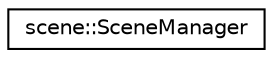 digraph "クラス階層図"
{
 // LATEX_PDF_SIZE
  edge [fontname="Helvetica",fontsize="10",labelfontname="Helvetica",labelfontsize="10"];
  node [fontname="Helvetica",fontsize="10",shape=record];
  rankdir="LR";
  Node0 [label="scene::SceneManager",height=0.2,width=0.4,color="black", fillcolor="white", style="filled",URL="$classscene_1_1_scene_manager.html",tooltip="シーンを管理するクラス"];
}
